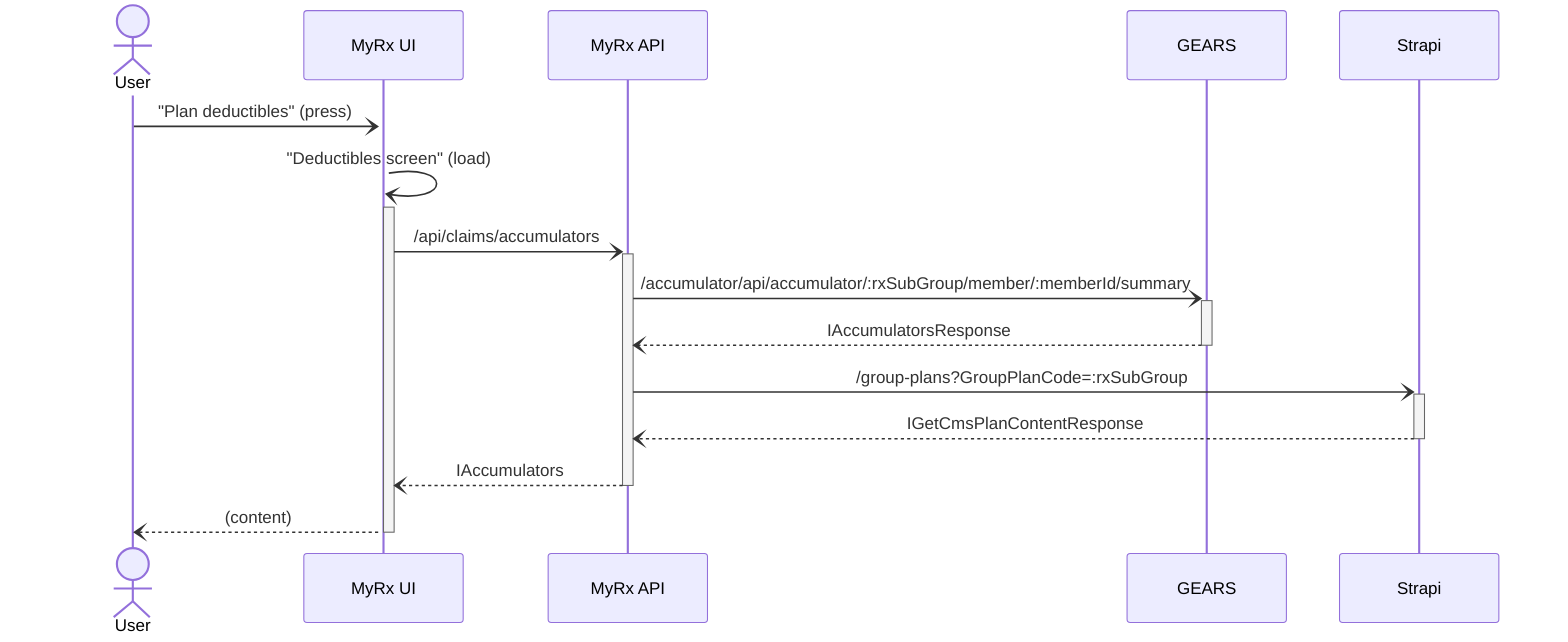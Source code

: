 sequenceDiagram
  Actor User
  User-)+MyRx UI: "Plan deductibles" (press)
  MyRx UI-)+MyRx UI: "Deductibles screen" (load)
  MyRx UI-)+MyRx API: /api/claims/accumulators
  MyRx API-)+GEARS: /accumulator/api/accumulator/:rxSubGroup/member/:memberId/summary
  GEARS--)-MyRx API: IAccumulatorsResponse
  MyRx API-)+Strapi: /group-plans?GroupPlanCode=:rxSubGroup
  Strapi--)-MyRx API: IGetCmsPlanContentResponse
  MyRx API--)-MyRx UI: IAccumulators
  MyRx UI--)-User: (content)